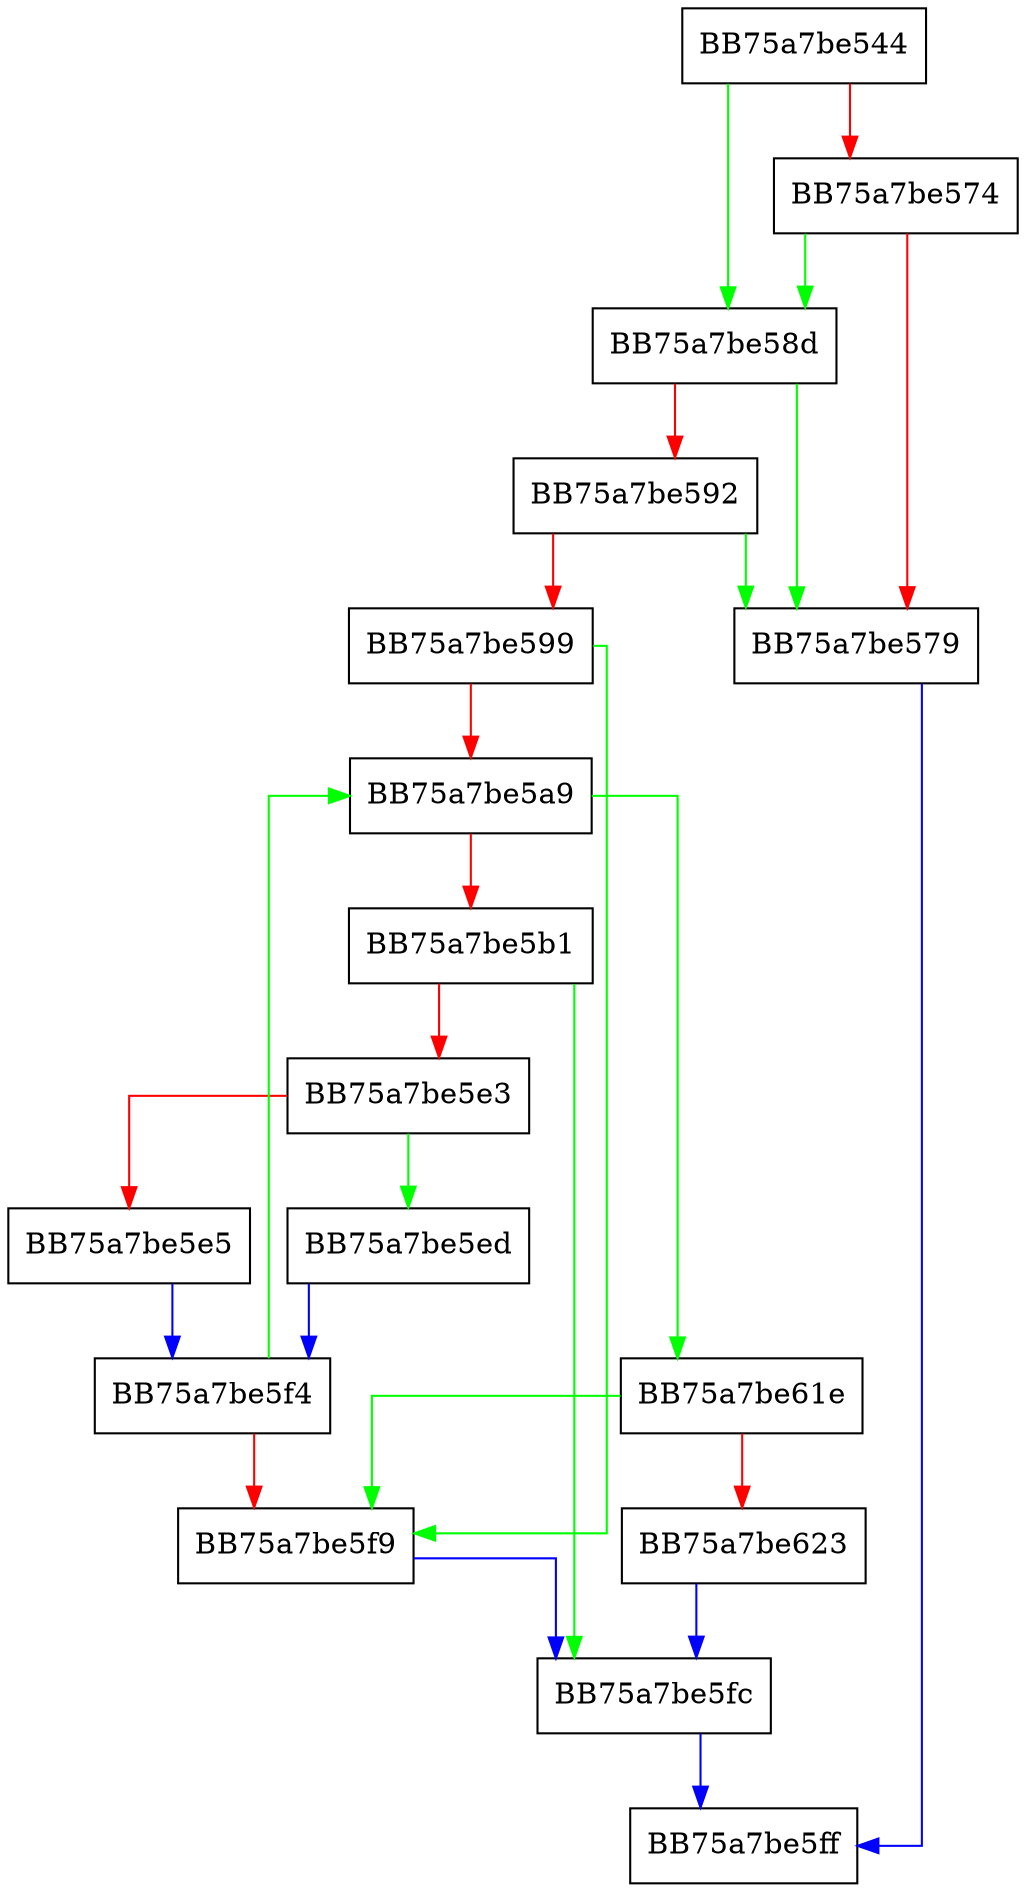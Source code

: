 digraph bsearch_s {
  node [shape="box"];
  graph [splines=ortho];
  BB75a7be544 -> BB75a7be58d [color="green"];
  BB75a7be544 -> BB75a7be574 [color="red"];
  BB75a7be574 -> BB75a7be58d [color="green"];
  BB75a7be574 -> BB75a7be579 [color="red"];
  BB75a7be579 -> BB75a7be5ff [color="blue"];
  BB75a7be58d -> BB75a7be579 [color="green"];
  BB75a7be58d -> BB75a7be592 [color="red"];
  BB75a7be592 -> BB75a7be579 [color="green"];
  BB75a7be592 -> BB75a7be599 [color="red"];
  BB75a7be599 -> BB75a7be5f9 [color="green"];
  BB75a7be599 -> BB75a7be5a9 [color="red"];
  BB75a7be5a9 -> BB75a7be61e [color="green"];
  BB75a7be5a9 -> BB75a7be5b1 [color="red"];
  BB75a7be5b1 -> BB75a7be5fc [color="green"];
  BB75a7be5b1 -> BB75a7be5e3 [color="red"];
  BB75a7be5e3 -> BB75a7be5ed [color="green"];
  BB75a7be5e3 -> BB75a7be5e5 [color="red"];
  BB75a7be5e5 -> BB75a7be5f4 [color="blue"];
  BB75a7be5ed -> BB75a7be5f4 [color="blue"];
  BB75a7be5f4 -> BB75a7be5a9 [color="green"];
  BB75a7be5f4 -> BB75a7be5f9 [color="red"];
  BB75a7be5f9 -> BB75a7be5fc [color="blue"];
  BB75a7be5fc -> BB75a7be5ff [color="blue"];
  BB75a7be61e -> BB75a7be5f9 [color="green"];
  BB75a7be61e -> BB75a7be623 [color="red"];
  BB75a7be623 -> BB75a7be5fc [color="blue"];
}